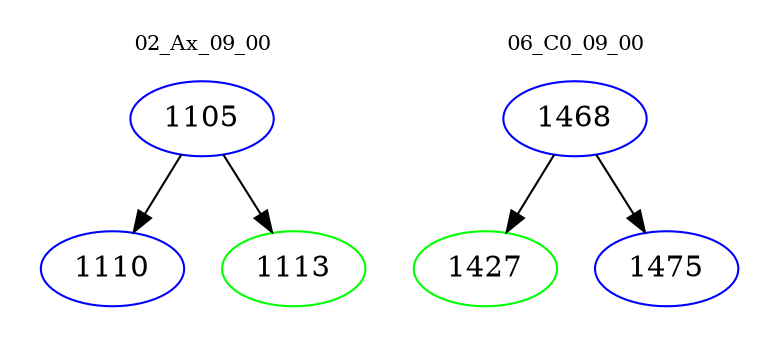 digraph{
subgraph cluster_0 {
color = white
label = "02_Ax_09_00";
fontsize=10;
T0_1105 [label="1105", color="blue"]
T0_1105 -> T0_1110 [color="black"]
T0_1110 [label="1110", color="blue"]
T0_1105 -> T0_1113 [color="black"]
T0_1113 [label="1113", color="green"]
}
subgraph cluster_1 {
color = white
label = "06_C0_09_00";
fontsize=10;
T1_1468 [label="1468", color="blue"]
T1_1468 -> T1_1427 [color="black"]
T1_1427 [label="1427", color="green"]
T1_1468 -> T1_1475 [color="black"]
T1_1475 [label="1475", color="blue"]
}
}
